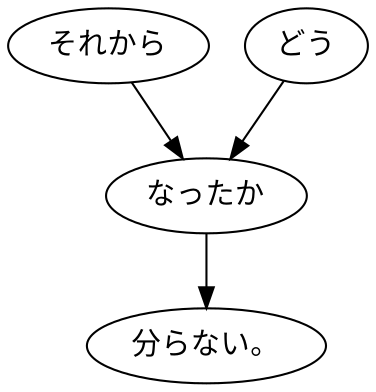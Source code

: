 digraph graph4376 {
	node0 [label="それから"];
	node1 [label="どう"];
	node2 [label="なったか"];
	node3 [label="分らない。"];
	node0 -> node2;
	node1 -> node2;
	node2 -> node3;
}
